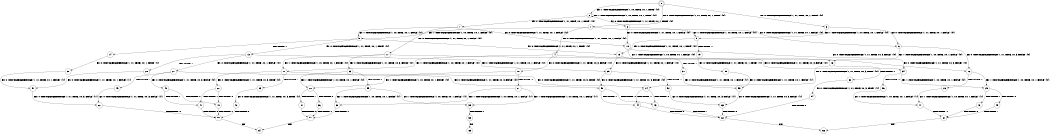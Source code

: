 digraph BCG {
size = "7, 10.5";
center = TRUE;
node [shape = circle];
0 [peripheries = 2];
0 -> 1 [label = "EX !0 !ATOMIC_EXCH_BRANCH (1, +1, TRUE, +0, 1, TRUE) !{0}"];
0 -> 2 [label = "EX !1 !ATOMIC_EXCH_BRANCH (1, +0, TRUE, +0, 1, TRUE) !{0}"];
0 -> 3 [label = "EX !0 !ATOMIC_EXCH_BRANCH (1, +1, TRUE, +0, 1, TRUE) !{0}"];
1 -> 4 [label = "EX !0 !ATOMIC_EXCH_BRANCH (1, +1, TRUE, +0, 1, FALSE) !{0}"];
1 -> 5 [label = "EX !1 !ATOMIC_EXCH_BRANCH (1, +0, TRUE, +0, 1, FALSE) !{0}"];
1 -> 6 [label = "EX !0 !ATOMIC_EXCH_BRANCH (1, +1, TRUE, +0, 1, FALSE) !{0}"];
2 -> 2 [label = "EX !1 !ATOMIC_EXCH_BRANCH (1, +0, TRUE, +0, 1, TRUE) !{0}"];
2 -> 7 [label = "EX !0 !ATOMIC_EXCH_BRANCH (1, +1, TRUE, +0, 1, TRUE) !{0}"];
2 -> 8 [label = "EX !0 !ATOMIC_EXCH_BRANCH (1, +1, TRUE, +0, 1, TRUE) !{0}"];
3 -> 9 [label = "EX !1 !ATOMIC_EXCH_BRANCH (1, +0, TRUE, +0, 1, FALSE) !{0}"];
3 -> 6 [label = "EX !0 !ATOMIC_EXCH_BRANCH (1, +1, TRUE, +0, 1, FALSE) !{0}"];
4 -> 10 [label = "EX !0 !ATOMIC_EXCH_BRANCH (1, +1, TRUE, +0, 3, FALSE) !{0}"];
4 -> 11 [label = "EX !1 !ATOMIC_EXCH_BRANCH (1, +0, TRUE, +0, 1, FALSE) !{0}"];
4 -> 12 [label = "EX !0 !ATOMIC_EXCH_BRANCH (1, +1, TRUE, +0, 3, FALSE) !{0}"];
5 -> 13 [label = "EX !0 !ATOMIC_EXCH_BRANCH (1, +1, TRUE, +0, 1, TRUE) !{0}"];
5 -> 14 [label = "TERMINATE !1"];
5 -> 15 [label = "EX !0 !ATOMIC_EXCH_BRANCH (1, +1, TRUE, +0, 1, TRUE) !{0}"];
6 -> 16 [label = "EX !1 !ATOMIC_EXCH_BRANCH (1, +0, TRUE, +0, 1, FALSE) !{0}"];
6 -> 12 [label = "EX !0 !ATOMIC_EXCH_BRANCH (1, +1, TRUE, +0, 3, FALSE) !{0}"];
7 -> 17 [label = "EX !0 !ATOMIC_EXCH_BRANCH (1, +1, TRUE, +0, 1, FALSE) !{0}"];
7 -> 5 [label = "EX !1 !ATOMIC_EXCH_BRANCH (1, +0, TRUE, +0, 1, FALSE) !{0}"];
7 -> 18 [label = "EX !0 !ATOMIC_EXCH_BRANCH (1, +1, TRUE, +0, 1, FALSE) !{0}"];
8 -> 9 [label = "EX !1 !ATOMIC_EXCH_BRANCH (1, +0, TRUE, +0, 1, FALSE) !{0}"];
8 -> 18 [label = "EX !0 !ATOMIC_EXCH_BRANCH (1, +1, TRUE, +0, 1, FALSE) !{0}"];
9 -> 19 [label = "TERMINATE !1"];
9 -> 15 [label = "EX !0 !ATOMIC_EXCH_BRANCH (1, +1, TRUE, +0, 1, TRUE) !{0}"];
10 -> 20 [label = "EX !1 !ATOMIC_EXCH_BRANCH (1, +0, TRUE, +0, 1, FALSE) !{0}"];
10 -> 21 [label = "TERMINATE !0"];
11 -> 22 [label = "EX !0 !ATOMIC_EXCH_BRANCH (1, +1, TRUE, +0, 3, TRUE) !{0}"];
11 -> 23 [label = "TERMINATE !1"];
11 -> 24 [label = "EX !0 !ATOMIC_EXCH_BRANCH (1, +1, TRUE, +0, 3, TRUE) !{0}"];
12 -> 25 [label = "EX !1 !ATOMIC_EXCH_BRANCH (1, +0, TRUE, +0, 1, FALSE) !{0}"];
12 -> 26 [label = "TERMINATE !0"];
13 -> 27 [label = "EX !0 !ATOMIC_EXCH_BRANCH (1, +1, TRUE, +0, 1, FALSE) !{0}"];
13 -> 28 [label = "TERMINATE !1"];
13 -> 29 [label = "EX !0 !ATOMIC_EXCH_BRANCH (1, +1, TRUE, +0, 1, FALSE) !{0}"];
14 -> 30 [label = "EX !0 !ATOMIC_EXCH_BRANCH (1, +1, TRUE, +0, 1, TRUE) !{1}"];
15 -> 31 [label = "TERMINATE !1"];
15 -> 29 [label = "EX !0 !ATOMIC_EXCH_BRANCH (1, +1, TRUE, +0, 1, FALSE) !{0}"];
16 -> 32 [label = "TERMINATE !1"];
16 -> 24 [label = "EX !0 !ATOMIC_EXCH_BRANCH (1, +1, TRUE, +0, 3, TRUE) !{0}"];
17 -> 33 [label = "EX !0 !ATOMIC_EXCH_BRANCH (1, +1, TRUE, +0, 3, FALSE) !{0}"];
17 -> 11 [label = "EX !1 !ATOMIC_EXCH_BRANCH (1, +0, TRUE, +0, 1, FALSE) !{0}"];
17 -> 34 [label = "EX !0 !ATOMIC_EXCH_BRANCH (1, +1, TRUE, +0, 3, FALSE) !{0}"];
18 -> 16 [label = "EX !1 !ATOMIC_EXCH_BRANCH (1, +0, TRUE, +0, 1, FALSE) !{0}"];
18 -> 34 [label = "EX !0 !ATOMIC_EXCH_BRANCH (1, +1, TRUE, +0, 3, FALSE) !{0}"];
19 -> 35 [label = "EX !0 !ATOMIC_EXCH_BRANCH (1, +1, TRUE, +0, 1, TRUE) !{1}"];
20 -> 36 [label = "TERMINATE !0"];
20 -> 37 [label = "TERMINATE !1"];
21 -> 38 [label = "EX !1 !ATOMIC_EXCH_BRANCH (1, +0, TRUE, +0, 1, FALSE) !{1}"];
21 -> 39 [label = "EX !1 !ATOMIC_EXCH_BRANCH (1, +0, TRUE, +0, 1, FALSE) !{1}"];
22 -> 40 [label = "TERMINATE !0"];
22 -> 41 [label = "TERMINATE !1"];
23 -> 42 [label = "EX !0 !ATOMIC_EXCH_BRANCH (1, +1, TRUE, +0, 3, TRUE) !{1}"];
24 -> 43 [label = "TERMINATE !0"];
24 -> 44 [label = "TERMINATE !1"];
25 -> 45 [label = "TERMINATE !0"];
25 -> 46 [label = "TERMINATE !1"];
26 -> 47 [label = "EX !1 !ATOMIC_EXCH_BRANCH (1, +0, TRUE, +0, 1, FALSE) !{1}"];
27 -> 48 [label = "EX !0 !ATOMIC_EXCH_BRANCH (1, +1, TRUE, +0, 3, FALSE) !{0}"];
27 -> 49 [label = "TERMINATE !1"];
27 -> 50 [label = "EX !0 !ATOMIC_EXCH_BRANCH (1, +1, TRUE, +0, 3, FALSE) !{0}"];
28 -> 51 [label = "EX !0 !ATOMIC_EXCH_BRANCH (1, +1, TRUE, +0, 1, FALSE) !{1}"];
29 -> 52 [label = "TERMINATE !1"];
29 -> 50 [label = "EX !0 !ATOMIC_EXCH_BRANCH (1, +1, TRUE, +0, 3, FALSE) !{0}"];
30 -> 51 [label = "EX !0 !ATOMIC_EXCH_BRANCH (1, +1, TRUE, +0, 1, FALSE) !{1}"];
31 -> 53 [label = "EX !0 !ATOMIC_EXCH_BRANCH (1, +1, TRUE, +0, 1, FALSE) !{1}"];
32 -> 54 [label = "EX !0 !ATOMIC_EXCH_BRANCH (1, +1, TRUE, +0, 3, TRUE) !{1}"];
33 -> 20 [label = "EX !1 !ATOMIC_EXCH_BRANCH (1, +0, TRUE, +0, 1, FALSE) !{0}"];
33 -> 55 [label = "TERMINATE !0"];
34 -> 25 [label = "EX !1 !ATOMIC_EXCH_BRANCH (1, +0, TRUE, +0, 1, FALSE) !{0}"];
34 -> 56 [label = "TERMINATE !0"];
35 -> 53 [label = "EX !0 !ATOMIC_EXCH_BRANCH (1, +1, TRUE, +0, 1, FALSE) !{1}"];
36 -> 57 [label = "TERMINATE !1"];
37 -> 57 [label = "TERMINATE !0"];
38 -> 57 [label = "TERMINATE !1"];
39 -> 58 [label = "TERMINATE !1"];
40 -> 59 [label = "TERMINATE !1"];
41 -> 59 [label = "TERMINATE !0"];
42 -> 59 [label = "TERMINATE !0"];
43 -> 60 [label = "TERMINATE !1"];
44 -> 60 [label = "TERMINATE !0"];
45 -> 61 [label = "TERMINATE !1"];
46 -> 61 [label = "TERMINATE !0"];
47 -> 61 [label = "TERMINATE !1"];
48 -> 40 [label = "TERMINATE !0"];
48 -> 41 [label = "TERMINATE !1"];
49 -> 62 [label = "EX !0 !ATOMIC_EXCH_BRANCH (1, +1, TRUE, +0, 3, FALSE) !{1}"];
50 -> 43 [label = "TERMINATE !0"];
50 -> 44 [label = "TERMINATE !1"];
51 -> 62 [label = "EX !0 !ATOMIC_EXCH_BRANCH (1, +1, TRUE, +0, 3, FALSE) !{1}"];
52 -> 63 [label = "EX !0 !ATOMIC_EXCH_BRANCH (1, +1, TRUE, +0, 3, FALSE) !{1}"];
53 -> 63 [label = "EX !0 !ATOMIC_EXCH_BRANCH (1, +1, TRUE, +0, 3, FALSE) !{1}"];
54 -> 60 [label = "TERMINATE !0"];
55 -> 38 [label = "EX !1 !ATOMIC_EXCH_BRANCH (1, +0, TRUE, +0, 1, FALSE) !{1}"];
55 -> 39 [label = "EX !1 !ATOMIC_EXCH_BRANCH (1, +0, TRUE, +0, 1, FALSE) !{1}"];
56 -> 47 [label = "EX !1 !ATOMIC_EXCH_BRANCH (1, +0, TRUE, +0, 1, FALSE) !{1}"];
57 -> 64 [label = "exit"];
58 -> 65 [label = "exit"];
59 -> 64 [label = "exit"];
60 -> 66 [label = "exit"];
61 -> 66 [label = "exit"];
62 -> 59 [label = "TERMINATE !0"];
63 -> 60 [label = "TERMINATE !0"];
}
